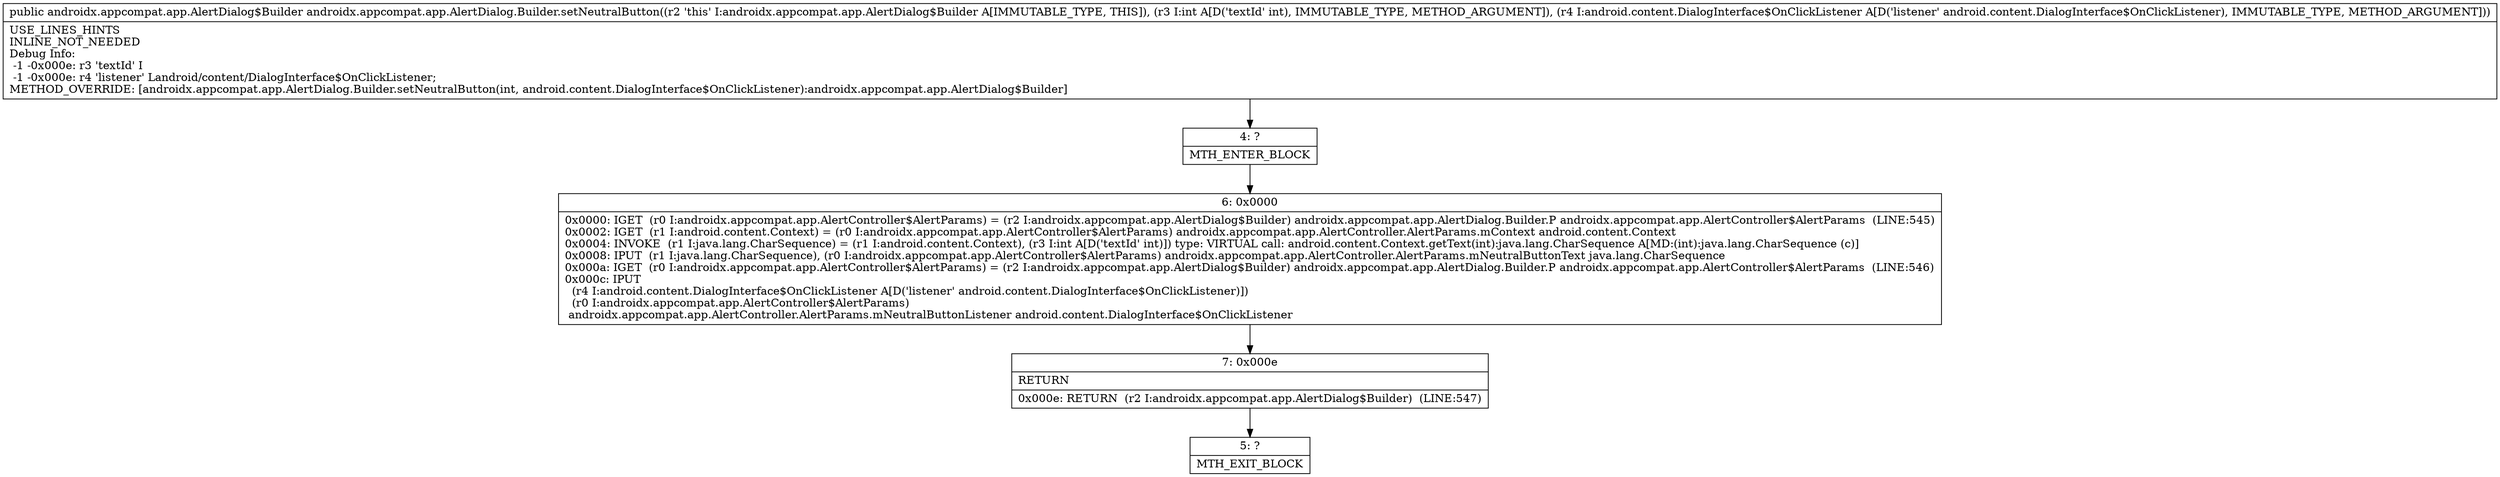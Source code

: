 digraph "CFG forandroidx.appcompat.app.AlertDialog.Builder.setNeutralButton(ILandroid\/content\/DialogInterface$OnClickListener;)Landroidx\/appcompat\/app\/AlertDialog$Builder;" {
Node_4 [shape=record,label="{4\:\ ?|MTH_ENTER_BLOCK\l}"];
Node_6 [shape=record,label="{6\:\ 0x0000|0x0000: IGET  (r0 I:androidx.appcompat.app.AlertController$AlertParams) = (r2 I:androidx.appcompat.app.AlertDialog$Builder) androidx.appcompat.app.AlertDialog.Builder.P androidx.appcompat.app.AlertController$AlertParams  (LINE:545)\l0x0002: IGET  (r1 I:android.content.Context) = (r0 I:androidx.appcompat.app.AlertController$AlertParams) androidx.appcompat.app.AlertController.AlertParams.mContext android.content.Context \l0x0004: INVOKE  (r1 I:java.lang.CharSequence) = (r1 I:android.content.Context), (r3 I:int A[D('textId' int)]) type: VIRTUAL call: android.content.Context.getText(int):java.lang.CharSequence A[MD:(int):java.lang.CharSequence (c)]\l0x0008: IPUT  (r1 I:java.lang.CharSequence), (r0 I:androidx.appcompat.app.AlertController$AlertParams) androidx.appcompat.app.AlertController.AlertParams.mNeutralButtonText java.lang.CharSequence \l0x000a: IGET  (r0 I:androidx.appcompat.app.AlertController$AlertParams) = (r2 I:androidx.appcompat.app.AlertDialog$Builder) androidx.appcompat.app.AlertDialog.Builder.P androidx.appcompat.app.AlertController$AlertParams  (LINE:546)\l0x000c: IPUT  \l  (r4 I:android.content.DialogInterface$OnClickListener A[D('listener' android.content.DialogInterface$OnClickListener)])\l  (r0 I:androidx.appcompat.app.AlertController$AlertParams)\l androidx.appcompat.app.AlertController.AlertParams.mNeutralButtonListener android.content.DialogInterface$OnClickListener \l}"];
Node_7 [shape=record,label="{7\:\ 0x000e|RETURN\l|0x000e: RETURN  (r2 I:androidx.appcompat.app.AlertDialog$Builder)  (LINE:547)\l}"];
Node_5 [shape=record,label="{5\:\ ?|MTH_EXIT_BLOCK\l}"];
MethodNode[shape=record,label="{public androidx.appcompat.app.AlertDialog$Builder androidx.appcompat.app.AlertDialog.Builder.setNeutralButton((r2 'this' I:androidx.appcompat.app.AlertDialog$Builder A[IMMUTABLE_TYPE, THIS]), (r3 I:int A[D('textId' int), IMMUTABLE_TYPE, METHOD_ARGUMENT]), (r4 I:android.content.DialogInterface$OnClickListener A[D('listener' android.content.DialogInterface$OnClickListener), IMMUTABLE_TYPE, METHOD_ARGUMENT]))  | USE_LINES_HINTS\lINLINE_NOT_NEEDED\lDebug Info:\l  \-1 \-0x000e: r3 'textId' I\l  \-1 \-0x000e: r4 'listener' Landroid\/content\/DialogInterface$OnClickListener;\lMETHOD_OVERRIDE: [androidx.appcompat.app.AlertDialog.Builder.setNeutralButton(int, android.content.DialogInterface$OnClickListener):androidx.appcompat.app.AlertDialog$Builder]\l}"];
MethodNode -> Node_4;Node_4 -> Node_6;
Node_6 -> Node_7;
Node_7 -> Node_5;
}

